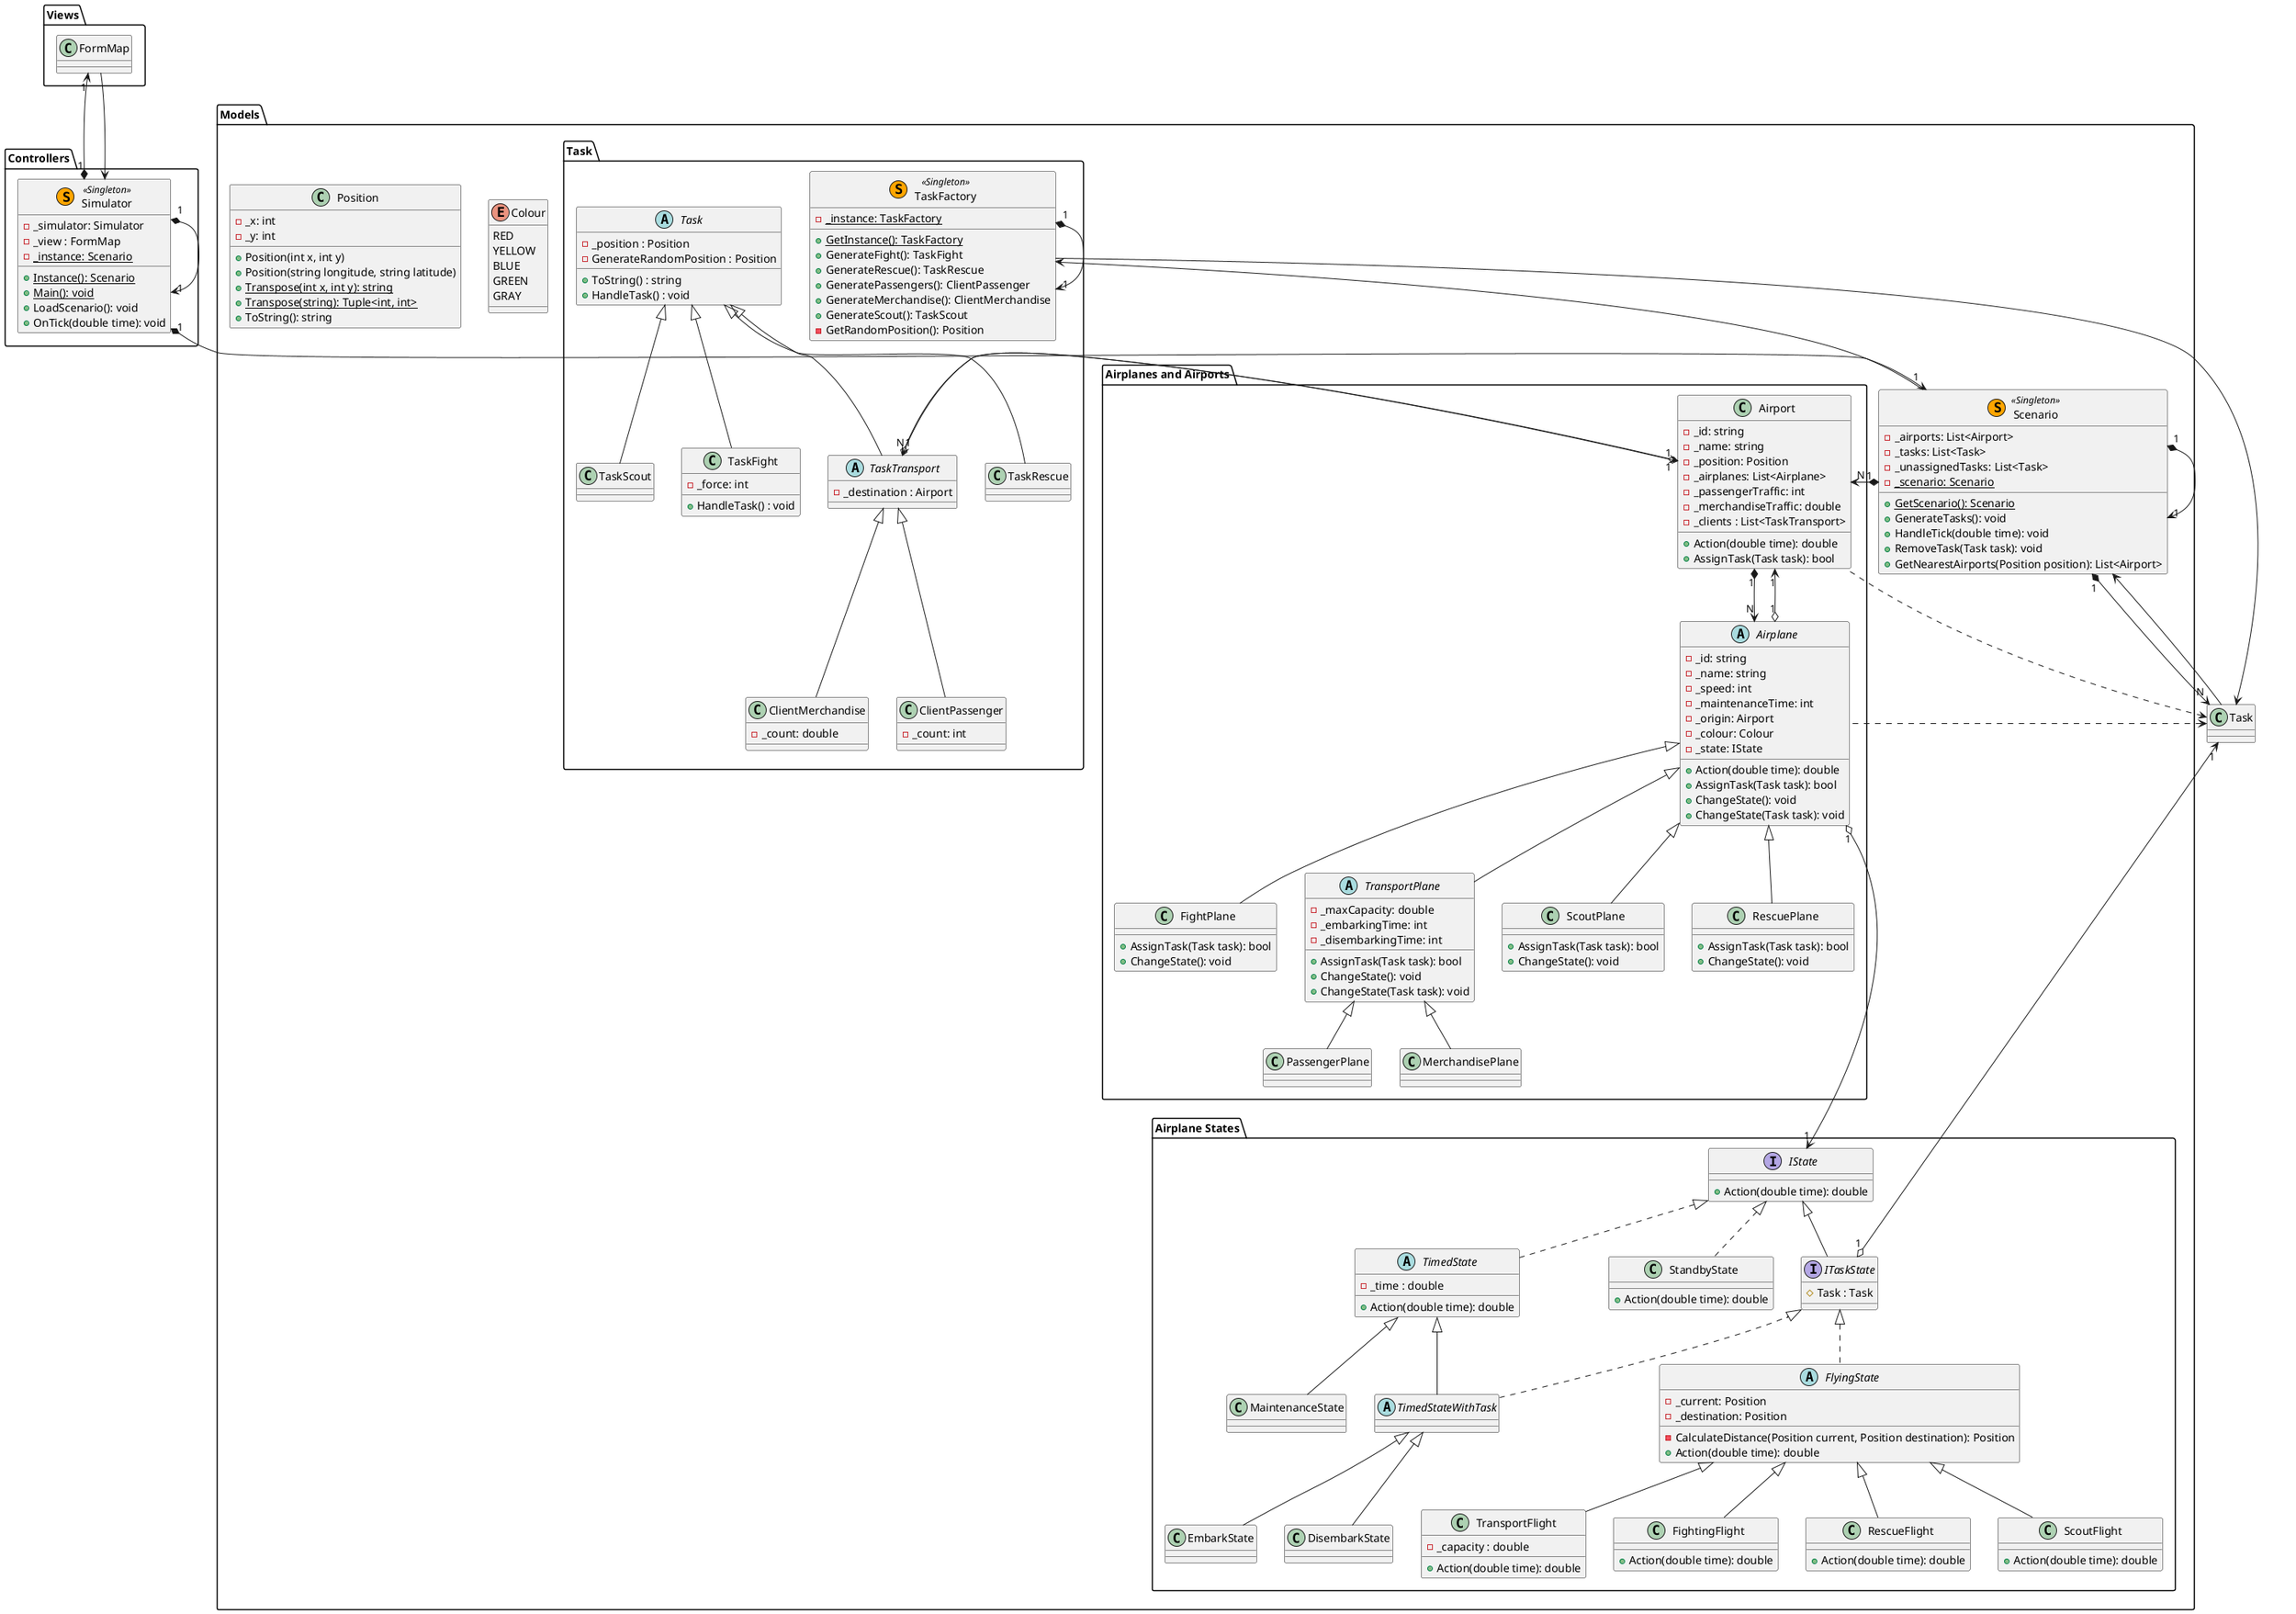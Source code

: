 @startuml


package Models {
    ' ----------------------------------- '
    ' -- Enum                          -- '
    ' Red = Rescue
    ' Yellow = Fires
    ' Blue = Cargo
    ' Green = Passenger
    ' Gray = Observer
    enum Colour {
        RED
        YELLOW
        BLUE
        GREEN
        GRAY
    }

    class Position {
        - _x: int
        - _y: int
        + Position(int x, int y)
        + Position(string longitude, string latitude)
        + {static} Transpose(int x, int y): string
        + {static} Transpose(string): Tuple<int, int>
        + ToString(): string
    }

    class Scenario << (S, Orange) Singleton >> {
        - _airports: List<Airport>
        - _tasks: List<Task>
        - _unassignedTasks: List<Task>
        - {static} _scenario: Scenario
        + {static} GetScenario(): Scenario
        + GenerateTasks(): void
        + HandleTick(double time): void
        + RemoveTask(Task task): void
        + GetNearestAirports(Position position): List<Airport>
    }
    
    ' -----------------------------------'
    ' -- Airport Management           -- '
    package "Airplanes and Airports" {
        class Airport {
            - _id: string
            - _name: string
            - _position: Position
            - _airplanes: List<Airplane>
            - _passengerTraffic: int
            - _merchandiseTraffic: double
            - _clients : List<TaskTransport>
            + Action(double time): double
            + AssignTask(Task task): bool
        }
    
        abstract class Airplane {
            - _id: string
            - _name: string
            - _speed: int
            - _maintenanceTime: int
            - _origin: Airport
            - _colour: Colour 
            - _state: IState
            + Action(double time): double
            + AssignTask(Task task): bool
            + ChangeState(): void
            + ChangeState(Task task): void
        }

        class FightPlane extends Airplane{
            + AssignTask(Task task): bool
            + ChangeState(): void
        }
        
        abstract class TransportPlane extends Airplane {
            - _maxCapacity: double
            - _embarkingTime: int
            - _disembarkingTime: int
            + AssignTask(Task task): bool
            + ChangeState(): void
            + ChangeState(Task task): void
        }
        
        class PassengerPlane extends TransportPlane {
        }
        
        class MerchandisePlane extends TransportPlane {
        }
        
        class ScoutPlane extends Airplane{
            + AssignTask(Task task): bool
            + ChangeState(): void
        }
        
        class RescuePlane extends Airplane{
            + AssignTask(Task task): bool
            + ChangeState(): void
        }
    }
    
    ' -----------------------------------'
    ' -- Airplane States              -- '
    
    package "Airplane States" {
        interface IState {
            + Action(double time): double
        }
        
        abstract class FlyingState implements ITaskState {
            - _current: Position
            - _destination: Position
            - CalculateDistance(Position current, Position destination): Position
            + Action(double time): double
        }
        
        class StandbyState implements IState {
            + Action(double time): double
        }
        
        interface ITaskState extends IState {
            # Task : Task
        }
        
        abstract TimedState implements IState {
            - _time : double
            + Action(double time): double
        }
        
        class MaintenanceState extends TimedState {
        }
        
        abstract class TimedStateWithTask extends TimedState implements ITaskState {
        }
        
        class EmbarkState extends TimedStateWithTask {
        }
        
        class DisembarkState extends TimedStateWithTask {
        }
        
        class TransportFlight extends FlyingState {
            - _capacity : double
            + Action(double time): double
        }
        
        class FightingFlight extends FlyingState {
            + Action(double time): double
        }
        
        class RescueFlight extends FlyingState {
            + Action(double time): double
        }
        
        class ScoutFlight extends FlyingState {
            + Action(double time): double
        }
    }
    
    ' ---------------------------------- '
    ' -- Tasks Management            -- '
    package Task {
        class TaskFactory << (S,orange) Singleton>> {
            - {static} _instance: TaskFactory
            + {static} GetInstance(): TaskFactory
            + GenerateFight(): TaskFight
            + GenerateRescue(): TaskRescue
            + GeneratePassengers(): ClientPassenger
            + GenerateMerchandise(): ClientMerchandise
            + GenerateScout(): TaskScout
            - GetRandomPosition(): Position
        }

        abstract class Task {
            - _position : Position
            + ToString() : string
            + HandleTask() : void
            - GenerateRandomPosition : Position
        }

        abstract class TaskTransport extends Task {
            - _destination : Airport
        }

        together {
            class ClientPassenger extends TaskTransport {
                - _count: int
            }

            class ClientMerchandise extends TaskTransport {
                - _count: double
            }
        }

        class TaskRescue extends Task {
        }

        class TaskScout extends Task {
        }

        class TaskFight extends Task {
            + HandleTask() : void
            - _force: int
        }
    }
}

package Controllers {
    class Simulator << (S,orange) Singleton>> {
        - _simulator: Simulator
        - _view : FormMap
        - {static} _instance: Scenario
        + {static} Instance(): Scenario 
        + {static} Main(): void
        + LoadScenario(): void
        + OnTick(double time): void
    }
}

package Views {
    class FormMap {
    }
}

' Relations
' - Global
' -- Controller and View
Simulator "1" *-u-> "1" FormMap
FormMap -d-> Simulator
' -- Controller and Model
Simulator "1" *--> "1" Scenario
Simulator "1" *-> "1" Simulator

' - Model
' -- Scenario
Scenario -d-> TaskFactory
Scenario "1" *--> "1" Scenario
Scenario "1" *-d-> "N" Task
Scenario "1" *-l-> "N" Airport

' -- Airport
Airport "1" *--> "N" Airplane
Airport "1" o-> "N" TaskTransport

' -- Airplane
Airplane "1" o---d-> "1" IState
Airplane "1" o--> "1" Airport

' -- Tasks
TaskFactory --> Task
TaskFactory "1" *--> "1" TaskFactory
ITaskState "1" o--> "1" Task

TaskTransport "1" o-> "1" Airport
Task <.. Airport
Task <.. Airplane
Task -u-> Scenario
   
@enduml